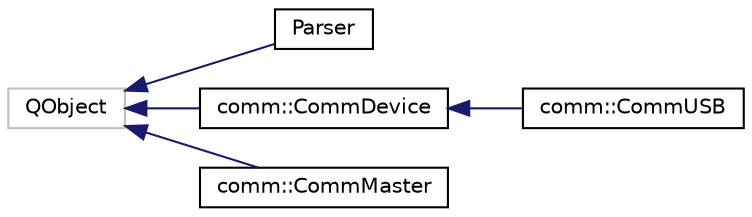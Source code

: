 digraph "Graphical Class Hierarchy"
{
 // LATEX_PDF_SIZE
  edge [fontname="Helvetica",fontsize="10",labelfontname="Helvetica",labelfontsize="10"];
  node [fontname="Helvetica",fontsize="10",shape=record];
  rankdir="LR";
  Node9 [label="QObject",height=0.2,width=0.4,color="grey75", fillcolor="white", style="filled",tooltip=" "];
  Node9 -> Node0 [dir="back",color="midnightblue",fontsize="10",style="solid",fontname="Helvetica"];
  Node0 [label="Parser",height=0.2,width=0.4,color="black", fillcolor="white", style="filled",URL="$class_parser.html",tooltip=" "];
  Node9 -> Node11 [dir="back",color="midnightblue",fontsize="10",style="solid",fontname="Helvetica"];
  Node11 [label="comm::CommDevice",height=0.2,width=0.4,color="black", fillcolor="white", style="filled",URL="$classcomm_1_1_comm_device.html",tooltip="Base class for every connection."];
  Node11 -> Node12 [dir="back",color="midnightblue",fontsize="10",style="solid",fontname="Helvetica"];
  Node12 [label="comm::CommUSB",height=0.2,width=0.4,color="black", fillcolor="white", style="filled",URL="$classcomm_1_1_comm_u_s_b.html",tooltip=" "];
  Node9 -> Node13 [dir="back",color="midnightblue",fontsize="10",style="solid",fontname="Helvetica"];
  Node13 [label="comm::CommMaster",height=0.2,width=0.4,color="black", fillcolor="white", style="filled",URL="$classcomm_1_1_comm_master.html",tooltip=" "];
}
